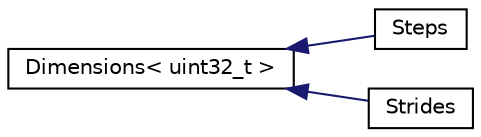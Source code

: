 digraph "Graphical Class Hierarchy"
{
 // LATEX_PDF_SIZE
  edge [fontname="Helvetica",fontsize="10",labelfontname="Helvetica",labelfontsize="10"];
  node [fontname="Helvetica",fontsize="10",shape=record];
  rankdir="LR";
  Node0 [label="Dimensions\< uint32_t \>",height=0.2,width=0.4,color="black", fillcolor="white", style="filled",URL="$classarm__compute_1_1_dimensions.xhtml",tooltip=" "];
  Node0 -> Node1 [dir="back",color="midnightblue",fontsize="10",style="solid",fontname="Helvetica"];
  Node1 [label="Steps",height=0.2,width=0.4,color="black", fillcolor="white", style="filled",URL="$classarm__compute_1_1_steps.xhtml",tooltip="Class to describe a number of elements in each dimension."];
  Node0 -> Node2 [dir="back",color="midnightblue",fontsize="10",style="solid",fontname="Helvetica"];
  Node2 [label="Strides",height=0.2,width=0.4,color="black", fillcolor="white", style="filled",URL="$classarm__compute_1_1_strides.xhtml",tooltip="Strides of an item in bytes."];
}
